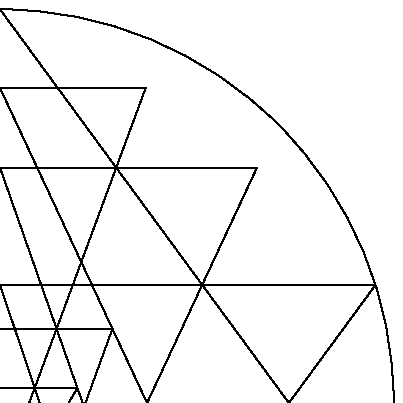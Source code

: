 % badshreeyantra.mp
% L. Nobre G.
% 2009

prologues := 1;

beginfig(1);
  numeric u, pA, pB, pC, pD;
  u = 5cm;
  path outercircle;
  outercircle = fullcircle scaled (2*u);
  draw outercircle;
  pA = 0.8;
  pB = 0.3;
  pC = -0.2;
  pD = 0.37;
%   message "pA: " & decimal(pA);
%   message "pB: " & decimal(pB);
%   message "pC: " & decimal(pC);
%   message "pD: " & decimal(pD);
  pA := pA*u;
  pB := pB*u;
  pC := pC*u;
  pD := pD*u;
  z1 = (pD,pA);
  z2 = (-pD,pA);
  z3 = (0,pC);
  draw z1--z2--z3--cycle;
  z4 = ((-u,pB)--(u,pB)) intersectionpoint outercircle;
  z5 = (-x4,pB);
  z6 = (0,-u);
  draw z4--z5--z6--cycle;
  z7 = (pD,-pA);
  z8 = (-pD,-pA);
  z9 = (0,pB);
  draw z7--z8--z9--cycle;
  z10 = (x4,-pB);
  z11 = (-x4,-pB);
  z12 = (0,u);
  draw z10--z11--z12--cycle;
  z13 = (z10--z12) intersectionpoint (z1--z3);
  z14 = (z10--z12) intersectionpoint (z4--z5);
  z16 = (0,-pA);
  z17 = (-x13,y13);
  z15 = whatever[z17,z13];
  z15 = whatever[z16,z14];
  z18 = (-x15,y15);
  draw z15--z16--z18--cycle;
  z19 = (0,pA);
  z20 = (x15,-y15);
  z21 = (-x15,-y15);
  draw z19--z20--z21--cycle;
  z22 = (z3--(u,pC)) intersectionpoint (z14--z16);
  z23 = (-x22,y22);
  z24 = (0,y13);
  draw z22--z23--z24--cycle;
  z25 = (0,-y15);
  z26 = (z3--z1) intersectionpoint (z22--z24);
  z27 = (-x26,y26);
  z28 = whatever[z19,z20];
  z28 = whatever[z26,z27];
  z29 = (-x28,y28);
  draw z25--z28--z29--cycle;
  z30 = (0,y10);
  z31 = (z7--z9) intersectionpoint (z1--z3);
  z32 = (-x31,y31);
  z33 = whatever[z31,z32];
  z33 = whatever[z22,z24];
  z34 = (-x33,y33);
  draw z30--z33--z34--cycle;
%  dotlabels.top(1,2,3,4,5,6,7,8,9,10,11,12,13,14,15,16,17,18,19,20,21,22,23,24,25,26,27,28,29,30,31,32,33,34);
endfig;
end.

